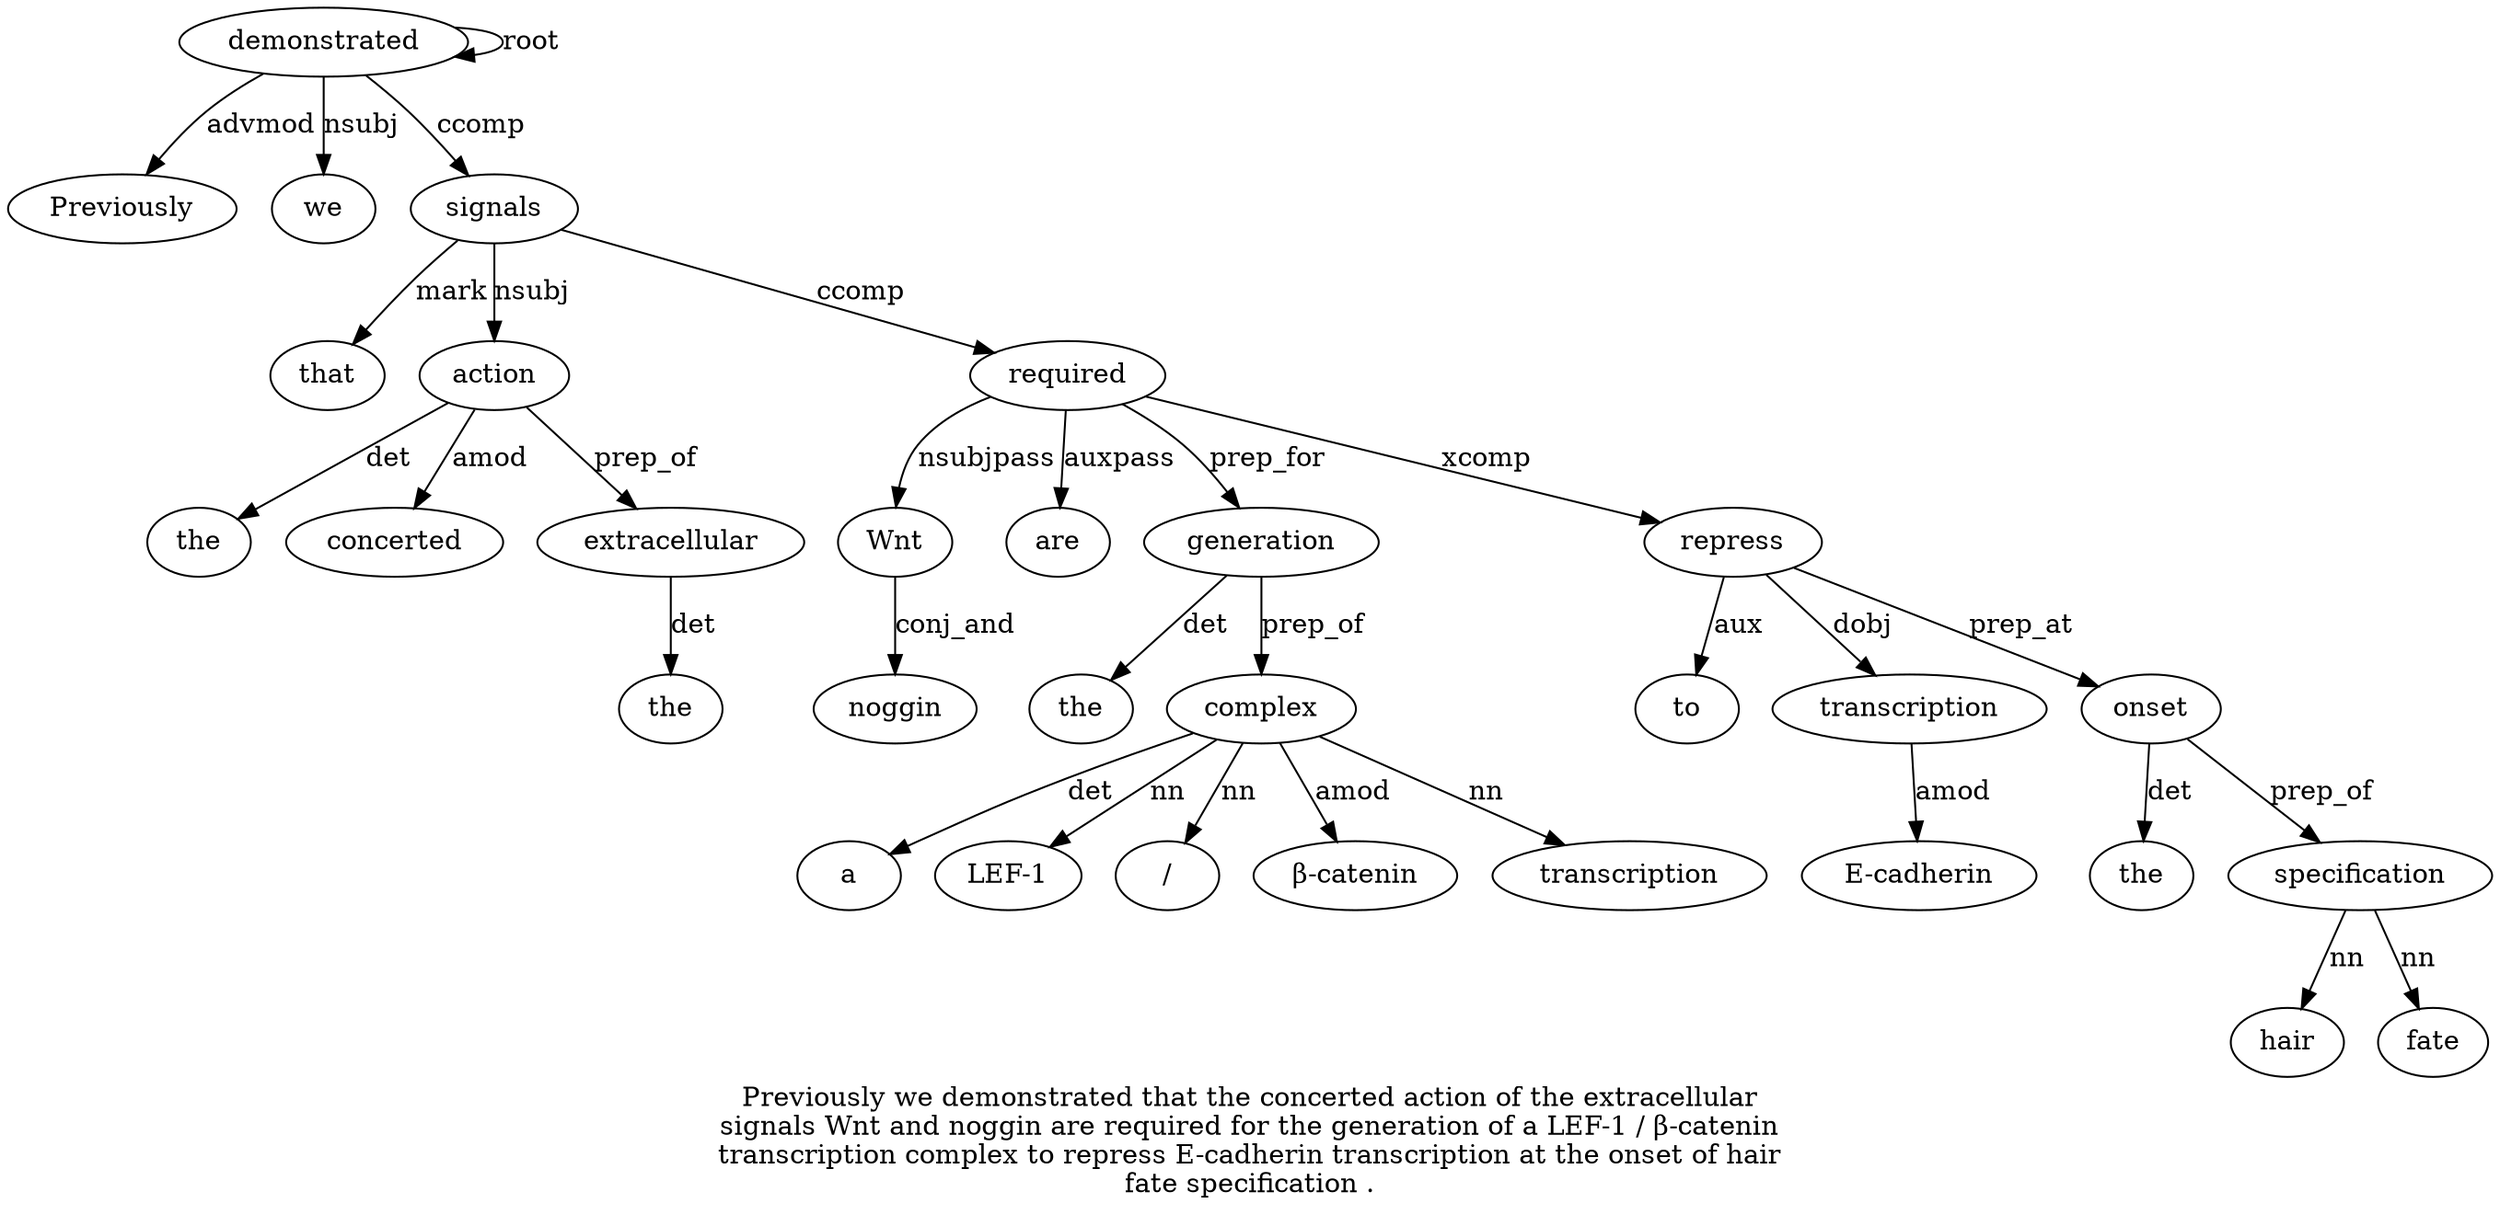 digraph "Previously we demonstrated that the concerted action of the extracellular signals Wnt and noggin are required for the generation of a LEF-1 / β-catenin transcription complex to repress E-cadherin transcription at the onset of hair fate specification ." {
label="Previously we demonstrated that the concerted action of the extracellular
signals Wnt and noggin are required for the generation of a LEF-1 / β-catenin
transcription complex to repress E-cadherin transcription at the onset of hair
fate specification .";
demonstrated3 [style=filled, fillcolor=white, label=demonstrated];
Previously1 [style=filled, fillcolor=white, label=Previously];
demonstrated3 -> Previously1  [label=advmod];
we2 [style=filled, fillcolor=white, label=we];
demonstrated3 -> we2  [label=nsubj];
demonstrated3 -> demonstrated3  [label=root];
signals11 [style=filled, fillcolor=white, label=signals];
that4 [style=filled, fillcolor=white, label=that];
signals11 -> that4  [label=mark];
action7 [style=filled, fillcolor=white, label=action];
the5 [style=filled, fillcolor=white, label=the];
action7 -> the5  [label=det];
concerted6 [style=filled, fillcolor=white, label=concerted];
action7 -> concerted6  [label=amod];
signals11 -> action7  [label=nsubj];
extracellular10 [style=filled, fillcolor=white, label=extracellular];
the9 [style=filled, fillcolor=white, label=the];
extracellular10 -> the9  [label=det];
action7 -> extracellular10  [label=prep_of];
demonstrated3 -> signals11  [label=ccomp];
required16 [style=filled, fillcolor=white, label=required];
Wnt12 [style=filled, fillcolor=white, label=Wnt];
required16 -> Wnt12  [label=nsubjpass];
noggin14 [style=filled, fillcolor=white, label=noggin];
Wnt12 -> noggin14  [label=conj_and];
are15 [style=filled, fillcolor=white, label=are];
required16 -> are15  [label=auxpass];
signals11 -> required16  [label=ccomp];
generation19 [style=filled, fillcolor=white, label=generation];
the18 [style=filled, fillcolor=white, label=the];
generation19 -> the18  [label=det];
required16 -> generation19  [label=prep_for];
complex26 [style=filled, fillcolor=white, label=complex];
a21 [style=filled, fillcolor=white, label=a];
complex26 -> a21  [label=det];
"LEF-122" [style=filled, fillcolor=white, label="LEF-1"];
complex26 -> "LEF-122"  [label=nn];
"/23" [style=filled, fillcolor=white, label="/"];
complex26 -> "/23"  [label=nn];
"β-catenin24" [style=filled, fillcolor=white, label="β-catenin"];
complex26 -> "β-catenin24"  [label=amod];
transcription25 [style=filled, fillcolor=white, label=transcription];
complex26 -> transcription25  [label=nn];
generation19 -> complex26  [label=prep_of];
repress28 [style=filled, fillcolor=white, label=repress];
to27 [style=filled, fillcolor=white, label=to];
repress28 -> to27  [label=aux];
required16 -> repress28  [label=xcomp];
transcription30 [style=filled, fillcolor=white, label=transcription];
"E-cadherin29" [style=filled, fillcolor=white, label="E-cadherin"];
transcription30 -> "E-cadherin29"  [label=amod];
repress28 -> transcription30  [label=dobj];
onset33 [style=filled, fillcolor=white, label=onset];
the32 [style=filled, fillcolor=white, label=the];
onset33 -> the32  [label=det];
repress28 -> onset33  [label=prep_at];
specification37 [style=filled, fillcolor=white, label=specification];
hair35 [style=filled, fillcolor=white, label=hair];
specification37 -> hair35  [label=nn];
fate36 [style=filled, fillcolor=white, label=fate];
specification37 -> fate36  [label=nn];
onset33 -> specification37  [label=prep_of];
}
